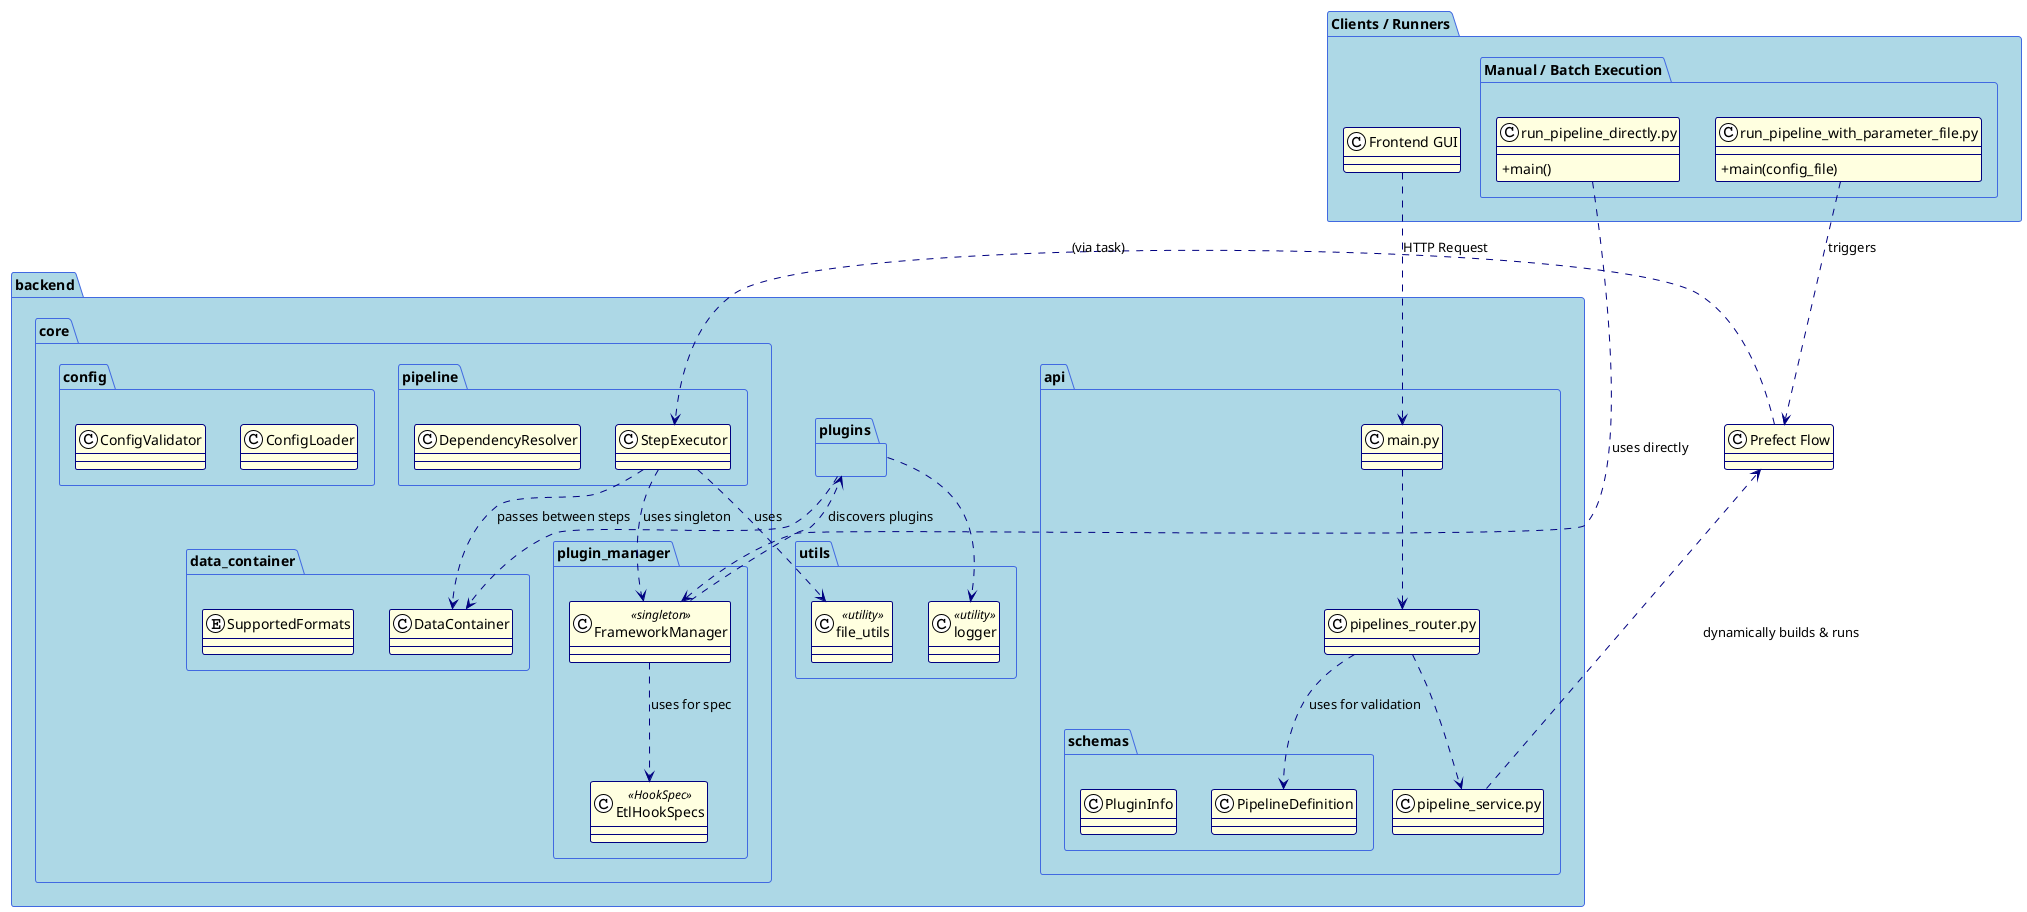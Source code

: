 @startuml ETL Framework Backend

!theme plain
skinparam classAttributeIconSize 0
skinparam defaultFontName "Segoe UI", "Helvetica", "Arial"
skinparam package {
    BackgroundColor LightBlue
    BorderColor RoyalBlue
}
skinparam class {
    BackgroundColor LightYellow
    ArrowColor Navy
    BorderColor Navy
}
skinparam stereotype {
    BackgroundColor Peru
    FontColor white
}
skinparam enum {
    BackgroundColor LightGreen
}

' #############################################
' ###      ENTRY POINTS (Clients / Runners) ###
' #############################################

package "Clients / Runners" {
    class "Frontend GUI" as Frontend
    package "Manual / Batch Execution" {
        class "run_pipeline_with_parameter_file.py" as BatchRunner {
            + main(config_file)
        }
        class "run_pipeline_directly.py" as DirectRunner {
            + main()
        }
    }
}

' #############################################
' ###        BACKEND API SERVER             ###
' #############################################

package "backend.api" {
    class "main.py" as FastApiApp
    class "pipelines_router.py" as PipelinesRouter
    class "pipeline_service.py" as PipelineService
    package "schemas" {
        class PipelineDefinition
        class PluginInfo
    }
}


' #############################################
' ###           CORE FRAMEWORK              ###
' #############################################

package "backend.core" {
    package "pipeline" {
        class StepExecutor
        class DependencyResolver
    }

    package "plugin_manager" {
        class FrameworkManager <<singleton>>
        class EtlHookSpecs <<HookSpec>>
    }

    package "data_container" {
        class DataContainer
        enum SupportedFormats
    }

    package "config" {
        class ConfigLoader
        class ConfigValidator
    }
}

' #############################################
' ###              PLUGINS                  ###
' #############################################
package "backend.plugins" {
    ' extractors
    ' cleansing
    ' transformers
    ' validators
    ' loaders
    '  ...
}

' #############################################
' ###             UTILITIES                 ###
' #############################################
package "backend.utils" {
    class "file_utils" as FileUtils <<utility>>
    class "logger" as Logger <<utility>>
    ' ... others
}


' #############################################
' ###            RELATIONSHIPS              ###
' #############################################

' --- API Execution Flow ---
Frontend ..> FastApiApp : HTTP Request
FastApiApp ..> PipelinesRouter
PipelinesRouter ..> PipelineService
PipelinesRouter ..> backend.api.schemas.PipelineDefinition : uses for validation
PipelineService ..> "Prefect Flow" : dynamically builds & runs
"Prefect Flow" ..> StepExecutor : (via task)

' --- Manual / Batch Execution Flow ---
BatchRunner ..> "Prefect Flow" : triggers
DirectRunner ..> FrameworkManager : uses directly

' --- Core Engine Flow ---
StepExecutor ..> FrameworkManager : uses singleton
FrameworkManager ..> backend.plugins : discovers plugins
FrameworkManager ..> EtlHookSpecs : uses for spec
StepExecutor ..> DataContainer : passes between steps

' --- Utility and Other Dependencies ---
StepExecutor ..> FileUtils : uses
' Plugins can use any core component or utility
backend.plugins ..> DataContainer
backend.plugins ..> Logger

@endumd


@startuml API to Core Call Sequence

!theme plain
skinparam sequence {
    ArrowColor Navy
    ActorBorderColor Navy
    LifeLineBorderColor Navy
    ParticipantBorderColor RoyalBlue
    ParticipantBackgroundColor LightYellow
}

actor Frontend
participant "pipelines_router.py" as Router
participant "pipeline_service.py" as Service
participant "Prefect Flow/Task" as PrefectTask
participant "StepExecutor" as Executor
participant "FrameworkManager" as Manager
participant "Plugin"

Frontend -> Router : **1. POST /pipelines/run**\n(with PipelineDefinition JSON)

activate Router
Router -> Service : **2. run_pipeline_from_definition()**

activate Service
Service -> PrefectTask : **3. @flow / .submit()**\n(Starts the Prefect Flow)

activate PrefectTask
note right of PrefectTask : The Flow now runs in the background
Service --> Frontend : **4. 202 Accepted**\n(Responds immediately)
deactivate Service

PrefectTask -> PrefectTask : **5. Loops through nodes**\n(e.g., node-1-extract)

loop for each node in DAG
    PrefectTask -> Executor : **6. execute_step()**\n(Passes step_config & inputs)

    activate Executor
    Executor -> Manager : **7. call_plugin_execute()**\n(Passes plugin_name, params, inputs)

    activate Manager
    Manager -> Plugin : **8. execute_plugin()**\n(Calls the specific plugin instance)

    activate Plugin
    Plugin --> Manager : **9. returns DataContainer**
    deactivate Plugin

    Manager --> Executor : **10. returns DataContainer**
    deactivate Manager

    Executor --> PrefectTask : **11. returns DataContainer**
    deactivate Executor
end

PrefectTask --> PrefectTask : **12. Flow completes**
deactivate PrefectTask

@enduml